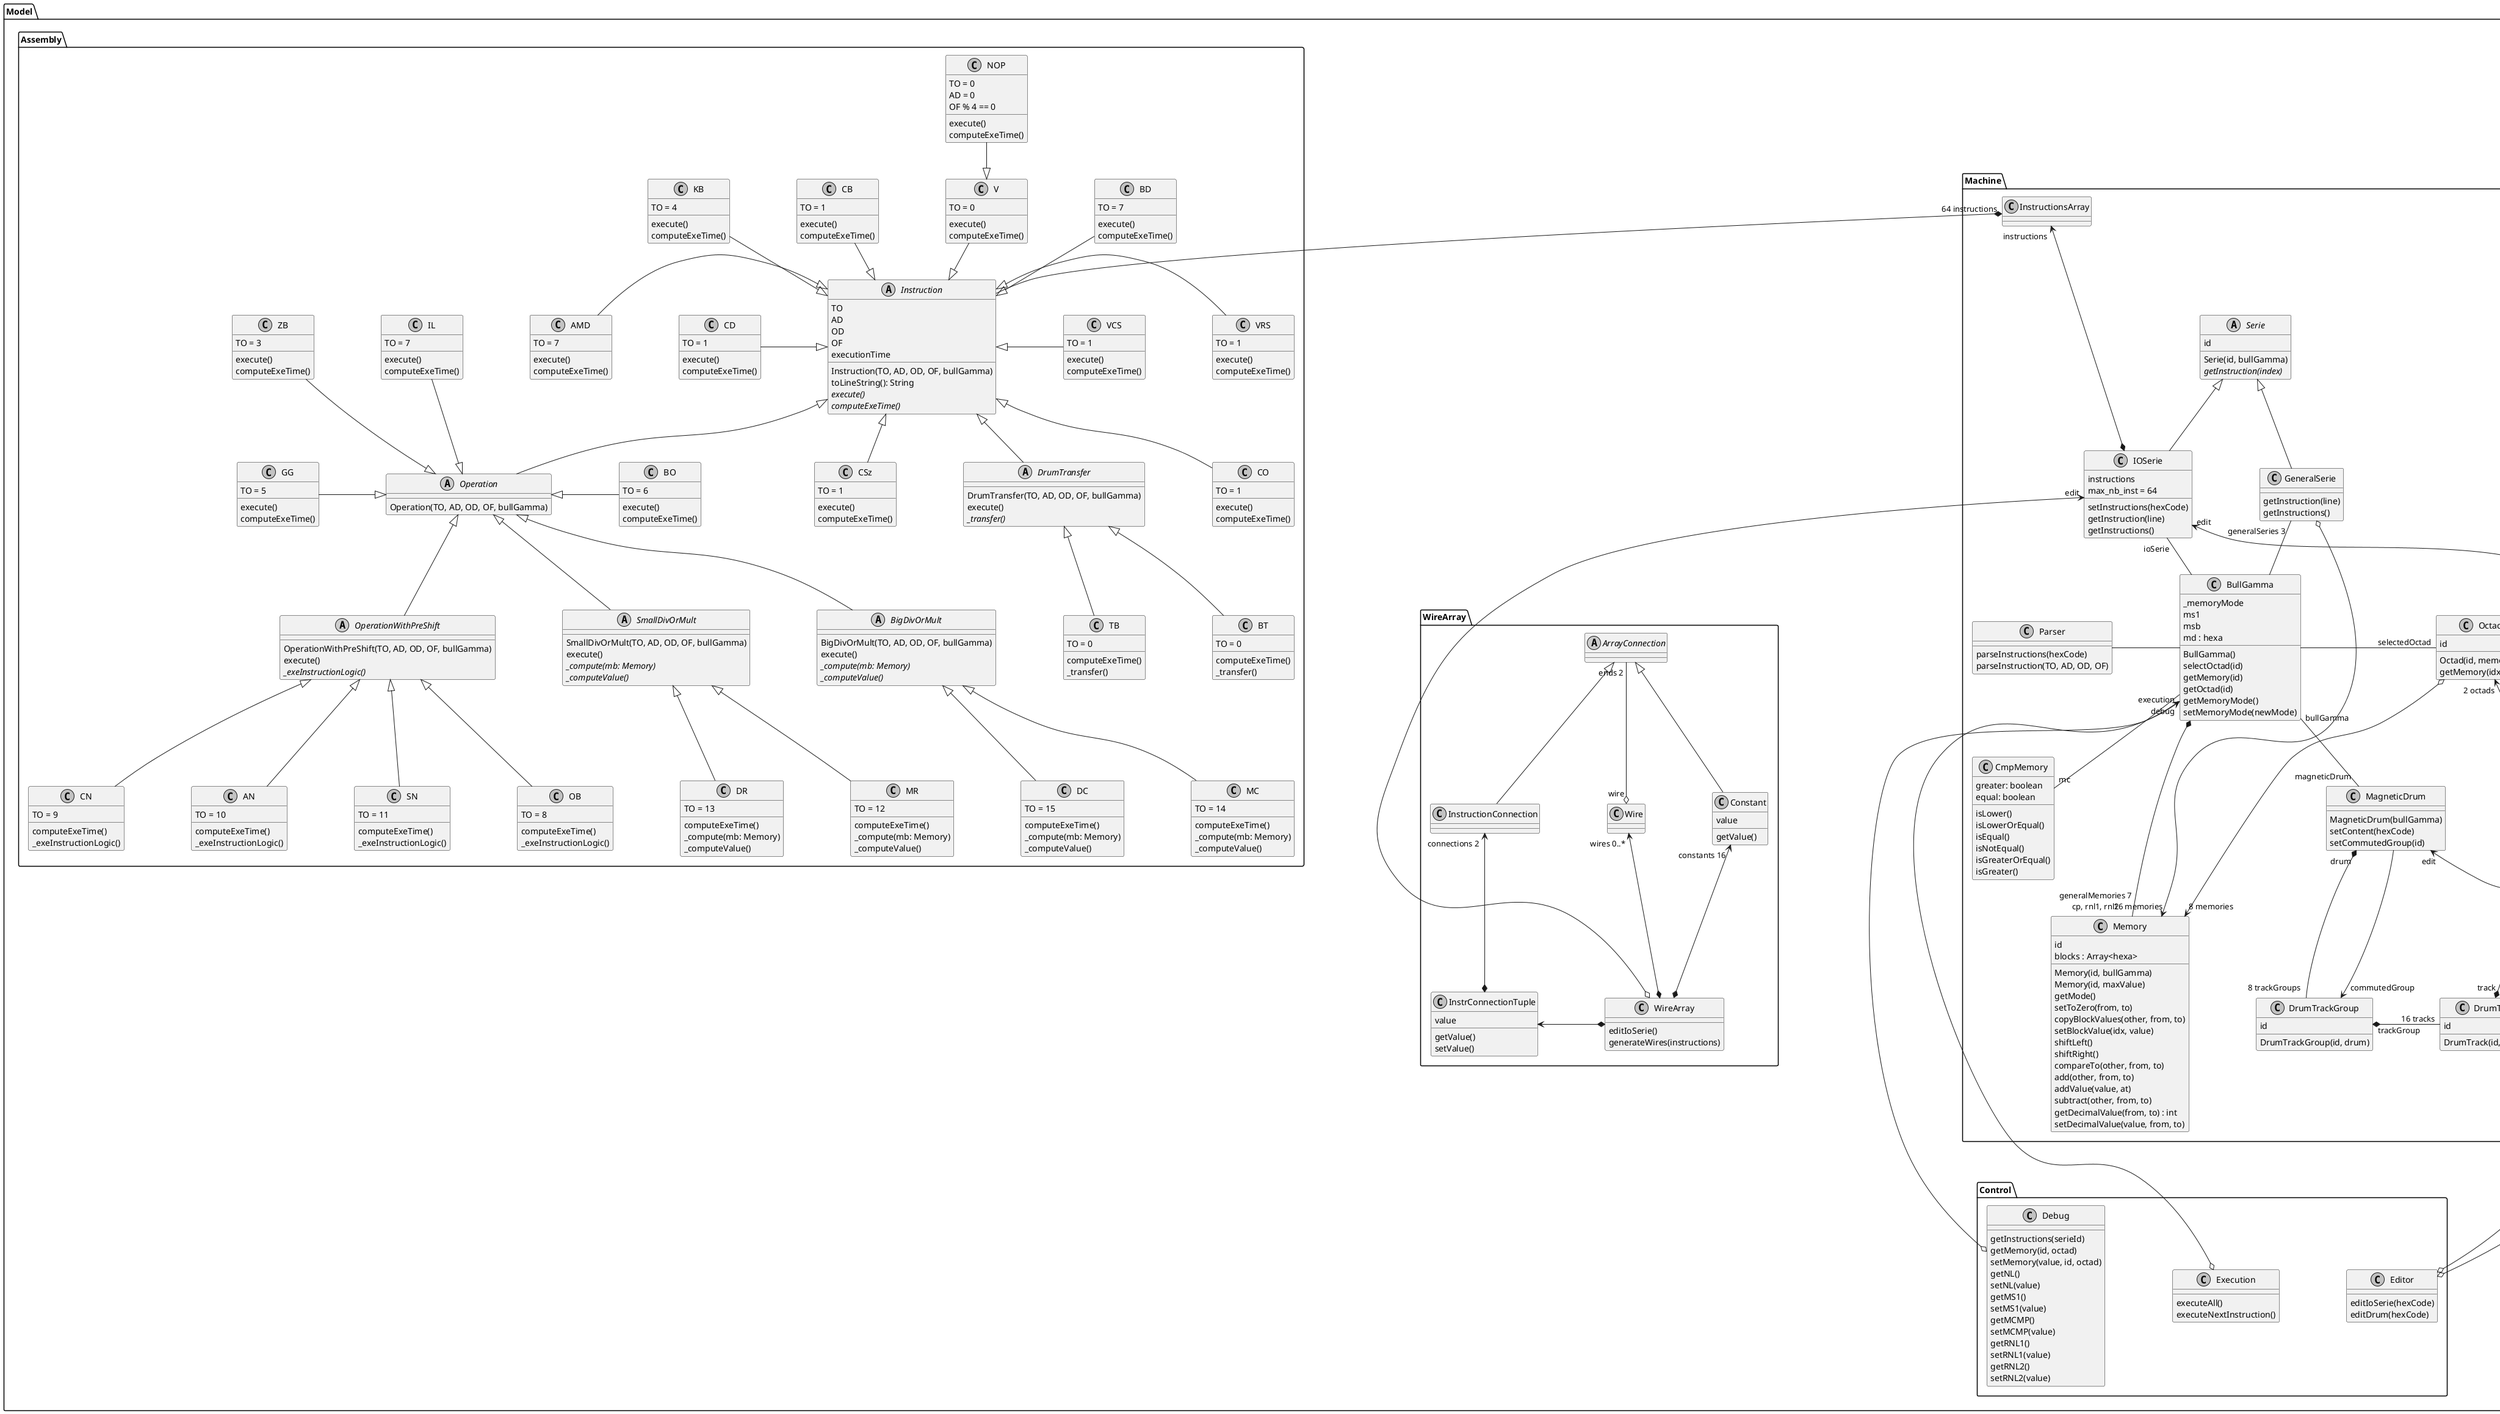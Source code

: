 @startuml
skinparam monochrome true
skinparam classAttributeIconSize 0
skinparam nodesep 110

package Model {
  package Machine {
    class BullGamma {
      _memoryMode
      ms1
      msb
      md : hexa
      BullGamma()
      selectOctad(id)
      getMemory(id)
      getOctad(id)
      getMemoryMode()
      setMemoryMode(newMode)
    }

    abstract class Serie {
      id
      Serie(id, bullGamma)
      {abstract} getInstruction(index)
    }

    class Octad {
      id
      Octad(id, memories)
      getMemory(idx)
    }

    class Memory {
      id
      blocks : Array<hexa>
      Memory(id, bullGamma)
      Memory(id, maxValue)
      getMode()
      setToZero(from, to)
      copyBlockValues(other, from, to)
      setBlockValue(idx, value)
      shiftLeft()
      shiftRight()
      compareTo(other, from, to)
      add(other, from, to)
      addValue(value, at)
      subtract(other, from, to)
      getDecimalValue(from, to) : int
      setDecimalValue(value, from, to)
    }

    class CmpMemory {
      greater: boolean
      equal: boolean
      isLower()
      isLowerOrEqual()
      isEqual()
      isNotEqual()
      isGreaterOrEqual()
      isGreater()
    }

    class MagneticDrum {
      MagneticDrum(bullGamma)
      setContent(hexCode)
      setCommutedGroup(id)
    }

    class DrumTrackGroup {
      id
      DrumTrackGroup(id, drum)
    }

    MagneticDrum "drum" *-- "8 trackGroups" DrumTrackGroup
    MagneticDrum --> "commutedGroup" DrumTrackGroup

    class DrumTrack {
      id
      DrumTrack(id, group)
    }

    DrumTrack "16 tracks" -* "trackGroup" DrumTrackGroup

    class DrumBlock {
      id
      DrumBlock(id, track)
    }

    DrumBlock "8 blocks" -* "track" DrumTrack
    Octad "2 octads" <--* DrumBlock


    class GeneralSerie {
        getInstruction(line)
        getInstructions()
    }

    class IOSerie {
        instructions
        max_nb_inst = 64
        setInstructions(hexCode)
        getInstruction(line)
        getInstructions()
    }

    class InstructionsArray {

    }

    class Parser {
        parseInstructions(hexCode)
        parseInstruction(TO, AD, OD, OF)
    }
    Parser - BullGamma
    BullGamma "bullGamma" -- "magneticDrum" MagneticDrum

    Serie <|-- IOSerie
    Serie <|-- GeneralSerie
    Octad o---> "8 memories" Memory
    GeneralSerie o---> "16 memories" Memory
    BullGamma *-- "generalMemories 7\ncp, rnl1, rnl2" Memory
    BullGamma -- "mc" CmpMemory
    BullGamma - "selectedOctad" Octad
    IOSerie "ioSerie" -- BullGamma
    GeneralSerie "generalSeries 3" -- BullGamma
    InstructionsArray "instructions" <---* IOSerie

  }

  package WireArray {

      class WireArray {
          editIoSerie()
          generateWires(instructions)
      }


      abstract class ArrayConnection {

      }

      class Constant {
        value
        getValue()
      }

      class InstructionConnection {

      }

      ArrayConnection <|-- Constant
      ArrayConnection <|-- InstructionConnection

      class InstrConnectionTuple {
        value
        getValue()
        setValue()
      }

      class Wire {

      }

      ArrayConnection "ends 2" --o "wire" Wire
      Wire "wires 0..*" <--* WireArray

      InstructionConnection "connections 2" <--* InstrConnectionTuple
      InstrConnectionTuple <-* WireArray

      Constant "constants 16" <--* WireArray
      IOSerie "edit" <--down--o WireArray

  }

  package "Control" {
      class Editor {
          editIoSerie(hexCode)
          editDrum(hexCode)
      }
      IOSerie "edit" <--down--o Editor
      MagneticDrum "edit" <--down--o Editor

      class Execution {
          executeAll()
          executeNextInstruction()
      }
      BullGamma "execution" <--down--o Execution

      class Debug {
          getInstructions(serieId)
          getMemory(id, octad)
          setMemory(value, id, octad)
          getNL()
          setNL(value)
          getMS1()
          setMS1(value)
          getMCMP()
          setMCMP(value)
          getRNL1()
          setRNL1(value)
          getRNL2()
          setRNL2(value)
      }
      BullGamma "debug" <--down--o Debug
  }


  package Assembly {
    abstract class Instruction {
       TO
       AD
       OD
       OF
       executionTime
       Instruction(TO, AD, OD, OF, bullGamma)
       toLineString(): String
      {abstract} execute()
      {abstract} computeExeTime()
    }

    abstract class Operation {
      Operation(TO, AD, OD, OF, bullGamma)
    }

    abstract class OperationWithPreShift {
        OperationWithPreShift(TO, AD, OD, OF, bullGamma)
        execute()
        {abstract} _exeInstructionLogic()
    }

    abstract class SmallDivOrMult {
      SmallDivOrMult(TO, AD, OD, OF, bullGamma)
      execute()
      {abstract} _compute(mb: Memory)
      {abstract} _computeValue()
    }

    abstract class BigDivOrMult {
      BigDivOrMult(TO, AD, OD, OF, bullGamma)
      execute()
      {abstract} _compute(mb: Memory)
      {abstract} _computeValue()
    }

    abstract class DrumTransfer {
      DrumTransfer(TO, AD, OD, OF, bullGamma)
      execute()
      {abstract} _transfer()
    }

    Instruction <|-- Operation
    Instruction <|-- DrumTransfer
    Operation <|-- OperationWithPreShift
    Operation <|-- SmallDivOrMult
    Operation <|-- BigDivOrMult

    InstructionsArray "64 instructions" *-- Instruction

    class BT {
      TO = 0
      computeExeTime()
      _transfer()
    }

    class TB {
      TO = 0
      computeExeTime()
      _transfer()
    }



    class V {
      TO = 0
      execute()
      computeExeTime()
    }

    class NOP {
      TO = 0
      AD = 0
      OF % 4 == 0
      execute()
      computeExeTime()
    }

    class VCS {
      TO = 1
      execute()
      computeExeTime()
    }

    class VRS {
      TO = 1
      execute()
      computeExeTime()
    }

    class CD {
      TO = 1
      execute()
      computeExeTime()
    }

    class CO {
      TO = 1
      execute()
      computeExeTime()
    }

    class CSz {
      TO = 1
      execute()
      computeExeTime()
    }

    class CB {
      TO = 1
      execute()
      computeExeTime()
    }

    class ZB {
      TO = 3
      execute()
      computeExeTime()
    }

    class KB {
      TO = 4
      execute()
      computeExeTime()
    }

    class GG {
      TO = 5
      execute()
      computeExeTime()
    }

    class BO {
      TO = 6
      execute()
      computeExeTime()
    }

    class AMD {
      TO = 7
      execute()
      computeExeTime()
    }

    class BD {
      TO = 7
      execute()
      computeExeTime()
    }

    class IL {
      TO = 7
      execute()
      computeExeTime()
    }

    class OB {
      TO = 8
      computeExeTime()
      _exeInstructionLogic()
    }

    class CN {
      TO = 9
      computeExeTime()
      _exeInstructionLogic()
    }

    class AN {
      TO = 10
      computeExeTime()
      _exeInstructionLogic()
    }

    class SN {
      TO = 11
      computeExeTime()
      _exeInstructionLogic()
    }

    class MR {
      TO = 12
      computeExeTime()
      _compute(mb: Memory)
      _computeValue()
    }

    class DR {
      TO = 13
      computeExeTime()
      _compute(mb: Memory)
      _computeValue()
    }

    class MC {
      TO = 14
      computeExeTime()
      _compute(mb: Memory)
      _computeValue()
    }

    class DC {
      TO = 15
      computeExeTime()
      _compute(mb: Memory)
      _computeValue()
    }

    V --|> Instruction
    KB --|> Instruction
    BD --|> Instruction
    CB --|> Instruction
    AMD -|> Instruction
    CD -|> Instruction
    Instruction <|- VCS
    Instruction <|- VRS
    Instruction <|-- CO
    Instruction <|-- CSz
    NOP --|> V

    ZB --|> Operation
    IL --|> Operation
    GG -|> Operation
    Operation <|- BO

    DrumTransfer <|-- TB
    DrumTransfer <|-- BT

    OperationWithPreShift <|-- SN
    OperationWithPreShift <|-- OB
    OperationWithPreShift <|-- CN
    OperationWithPreShift <|-- AN

    SmallDivOrMult <|-- MR
    SmallDivOrMult <|-- DR

    BigDivOrMult <|-- MC
    BigDivOrMult <|-- DC
@endDC
